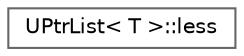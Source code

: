 digraph "Graphical Class Hierarchy"
{
 // LATEX_PDF_SIZE
  bgcolor="transparent";
  edge [fontname=Helvetica,fontsize=10,labelfontname=Helvetica,labelfontsize=10];
  node [fontname=Helvetica,fontsize=10,shape=box,height=0.2,width=0.4];
  rankdir="LR";
  Node0 [id="Node000000",label="UPtrList\< T \>::less",height=0.2,width=0.4,color="grey40", fillcolor="white", style="filled",URL="$structFoam_1_1UPtrList_1_1less.html",tooltip=" "];
}
